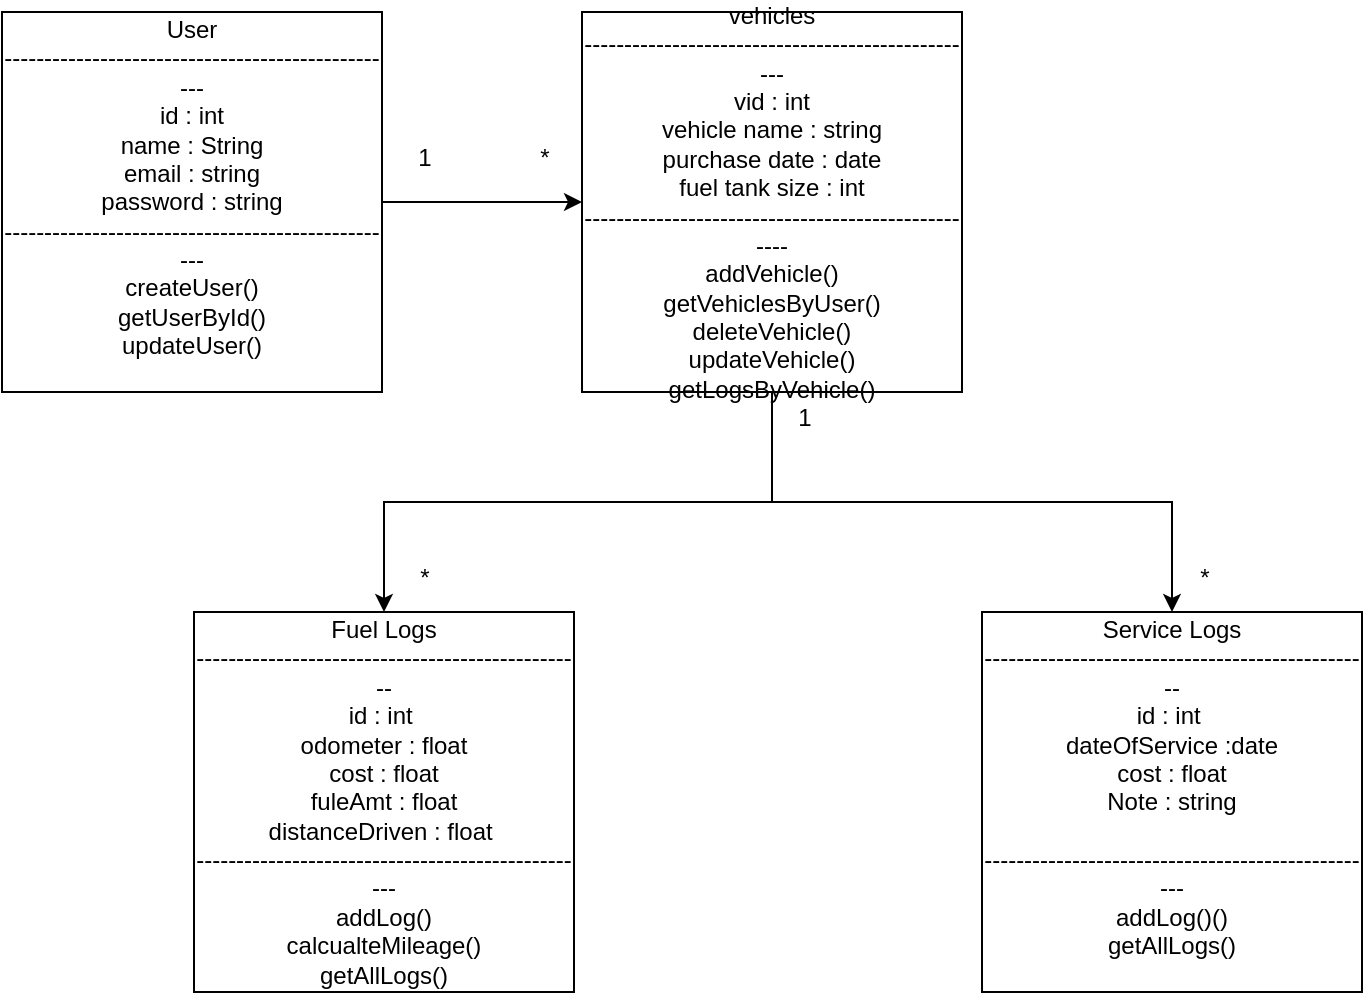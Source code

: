 <mxfile version="28.2.5">
  <diagram name="Page-1" id="dyjkpzaNs0KnqKpSGwZ8">
    <mxGraphModel dx="1042" dy="612" grid="1" gridSize="10" guides="1" tooltips="1" connect="1" arrows="1" fold="1" page="1" pageScale="1" pageWidth="850" pageHeight="1100" math="0" shadow="0">
      <root>
        <mxCell id="0" />
        <mxCell id="1" parent="0" />
        <mxCell id="bMLjUHgjFddgD0F3saUq-8" style="edgeStyle=orthogonalEdgeStyle;rounded=0;orthogonalLoop=1;jettySize=auto;html=1;exitX=0.5;exitY=1;exitDx=0;exitDy=0;entryX=0.5;entryY=0;entryDx=0;entryDy=0;" edge="1" parent="1" source="bMLjUHgjFddgD0F3saUq-1" target="bMLjUHgjFddgD0F3saUq-7">
          <mxGeometry relative="1" as="geometry" />
        </mxCell>
        <mxCell id="bMLjUHgjFddgD0F3saUq-10" style="edgeStyle=orthogonalEdgeStyle;rounded=0;orthogonalLoop=1;jettySize=auto;html=1;exitX=0.5;exitY=1;exitDx=0;exitDy=0;entryX=0.5;entryY=0;entryDx=0;entryDy=0;" edge="1" parent="1" source="bMLjUHgjFddgD0F3saUq-1" target="bMLjUHgjFddgD0F3saUq-9">
          <mxGeometry relative="1" as="geometry" />
        </mxCell>
        <mxCell id="bMLjUHgjFddgD0F3saUq-1" value="&lt;div&gt;vehicles&lt;/div&gt;&lt;div&gt;--------------------------------------------------&lt;/div&gt;&lt;div&gt;vid : int&lt;/div&gt;&lt;div&gt;vehicle name : string&lt;/div&gt;&lt;div&gt;purchase date : date&lt;/div&gt;&lt;div&gt;fuel tank size : int&lt;/div&gt;&lt;div&gt;---------------------------------------------------&lt;/div&gt;&lt;div&gt;addVehicle()&lt;/div&gt;&lt;div&gt;getVehiclesByUser()&lt;/div&gt;&lt;div&gt;deleteVehicle()&lt;/div&gt;&lt;div&gt;updateVehicle()&lt;/div&gt;&lt;div&gt;getLogsByVehicle()&lt;/div&gt;" style="whiteSpace=wrap;html=1;aspect=fixed;" vertex="1" parent="1">
          <mxGeometry x="340" y="60" width="190" height="190" as="geometry" />
        </mxCell>
        <mxCell id="bMLjUHgjFddgD0F3saUq-4" style="edgeStyle=orthogonalEdgeStyle;rounded=0;orthogonalLoop=1;jettySize=auto;html=1;" edge="1" parent="1" source="bMLjUHgjFddgD0F3saUq-2" target="bMLjUHgjFddgD0F3saUq-1">
          <mxGeometry relative="1" as="geometry" />
        </mxCell>
        <mxCell id="bMLjUHgjFddgD0F3saUq-2" value="&lt;div&gt;User&lt;/div&gt;&lt;div&gt;--------------------------------------------------&lt;/div&gt;&lt;div&gt;id : int&lt;/div&gt;&lt;div&gt;name : String&lt;/div&gt;&lt;div&gt;email : string&lt;/div&gt;&lt;div&gt;password : string&lt;/div&gt;&lt;div&gt;--------------------------------------------------&lt;/div&gt;&lt;div&gt;createUser()&lt;/div&gt;&lt;div&gt;getUserById()&lt;/div&gt;&lt;div&gt;updateUser()&lt;/div&gt;&lt;div&gt;&lt;br&gt;&lt;/div&gt;" style="whiteSpace=wrap;html=1;aspect=fixed;" vertex="1" parent="1">
          <mxGeometry x="50" y="60" width="190" height="190" as="geometry" />
        </mxCell>
        <mxCell id="bMLjUHgjFddgD0F3saUq-5" value="1" style="text;html=1;align=center;verticalAlign=middle;resizable=0;points=[];autosize=1;strokeColor=none;fillColor=none;" vertex="1" parent="1">
          <mxGeometry x="246" y="118" width="30" height="30" as="geometry" />
        </mxCell>
        <mxCell id="bMLjUHgjFddgD0F3saUq-6" value="*" style="text;html=1;align=center;verticalAlign=middle;resizable=0;points=[];autosize=1;strokeColor=none;fillColor=none;" vertex="1" parent="1">
          <mxGeometry x="306" y="118" width="30" height="30" as="geometry" />
        </mxCell>
        <mxCell id="bMLjUHgjFddgD0F3saUq-7" value="&lt;div&gt;Fuel Logs&lt;/div&gt;&lt;div&gt;-------------------------------------------------&lt;/div&gt;&lt;div&gt;id : int&amp;nbsp;&lt;/div&gt;&lt;div&gt;odometer : float&lt;/div&gt;&lt;div&gt;cost : float&lt;/div&gt;&lt;div&gt;fuleAmt : float&lt;/div&gt;&lt;div&gt;distanceDriven : float&amp;nbsp;&lt;/div&gt;&lt;div&gt;--------------------------------------------------&lt;/div&gt;&lt;div&gt;addLog()&lt;/div&gt;&lt;div&gt;calcualteMileage()&lt;/div&gt;&lt;div&gt;getAllLogs()&lt;/div&gt;" style="whiteSpace=wrap;html=1;aspect=fixed;" vertex="1" parent="1">
          <mxGeometry x="146" y="360" width="190" height="190" as="geometry" />
        </mxCell>
        <mxCell id="bMLjUHgjFddgD0F3saUq-9" value="&lt;div&gt;Service Logs&lt;/div&gt;&lt;div&gt;-------------------------------------------------&lt;/div&gt;&lt;div&gt;id : int&amp;nbsp;&lt;/div&gt;&lt;div&gt;dateOfService :date&lt;/div&gt;&lt;div&gt;cost : float&lt;/div&gt;&lt;div&gt;Note : string&lt;/div&gt;&lt;div&gt;&amp;nbsp;&lt;/div&gt;&lt;div&gt;--------------------------------------------------&lt;/div&gt;&lt;div&gt;addLog()()&lt;/div&gt;&lt;div&gt;getAllLogs()&lt;/div&gt;&lt;div&gt;&lt;br&gt;&lt;/div&gt;" style="whiteSpace=wrap;html=1;aspect=fixed;" vertex="1" parent="1">
          <mxGeometry x="540" y="360" width="190" height="190" as="geometry" />
        </mxCell>
        <mxCell id="bMLjUHgjFddgD0F3saUq-11" value="1" style="text;html=1;align=center;verticalAlign=middle;resizable=0;points=[];autosize=1;strokeColor=none;fillColor=none;" vertex="1" parent="1">
          <mxGeometry x="436" y="248" width="30" height="30" as="geometry" />
        </mxCell>
        <mxCell id="bMLjUHgjFddgD0F3saUq-12" value="*" style="text;html=1;align=center;verticalAlign=middle;resizable=0;points=[];autosize=1;strokeColor=none;fillColor=none;" vertex="1" parent="1">
          <mxGeometry x="246" y="328" width="30" height="30" as="geometry" />
        </mxCell>
        <mxCell id="bMLjUHgjFddgD0F3saUq-13" value="*" style="text;html=1;align=center;verticalAlign=middle;resizable=0;points=[];autosize=1;strokeColor=none;fillColor=none;" vertex="1" parent="1">
          <mxGeometry x="636" y="328" width="30" height="30" as="geometry" />
        </mxCell>
      </root>
    </mxGraphModel>
  </diagram>
</mxfile>
